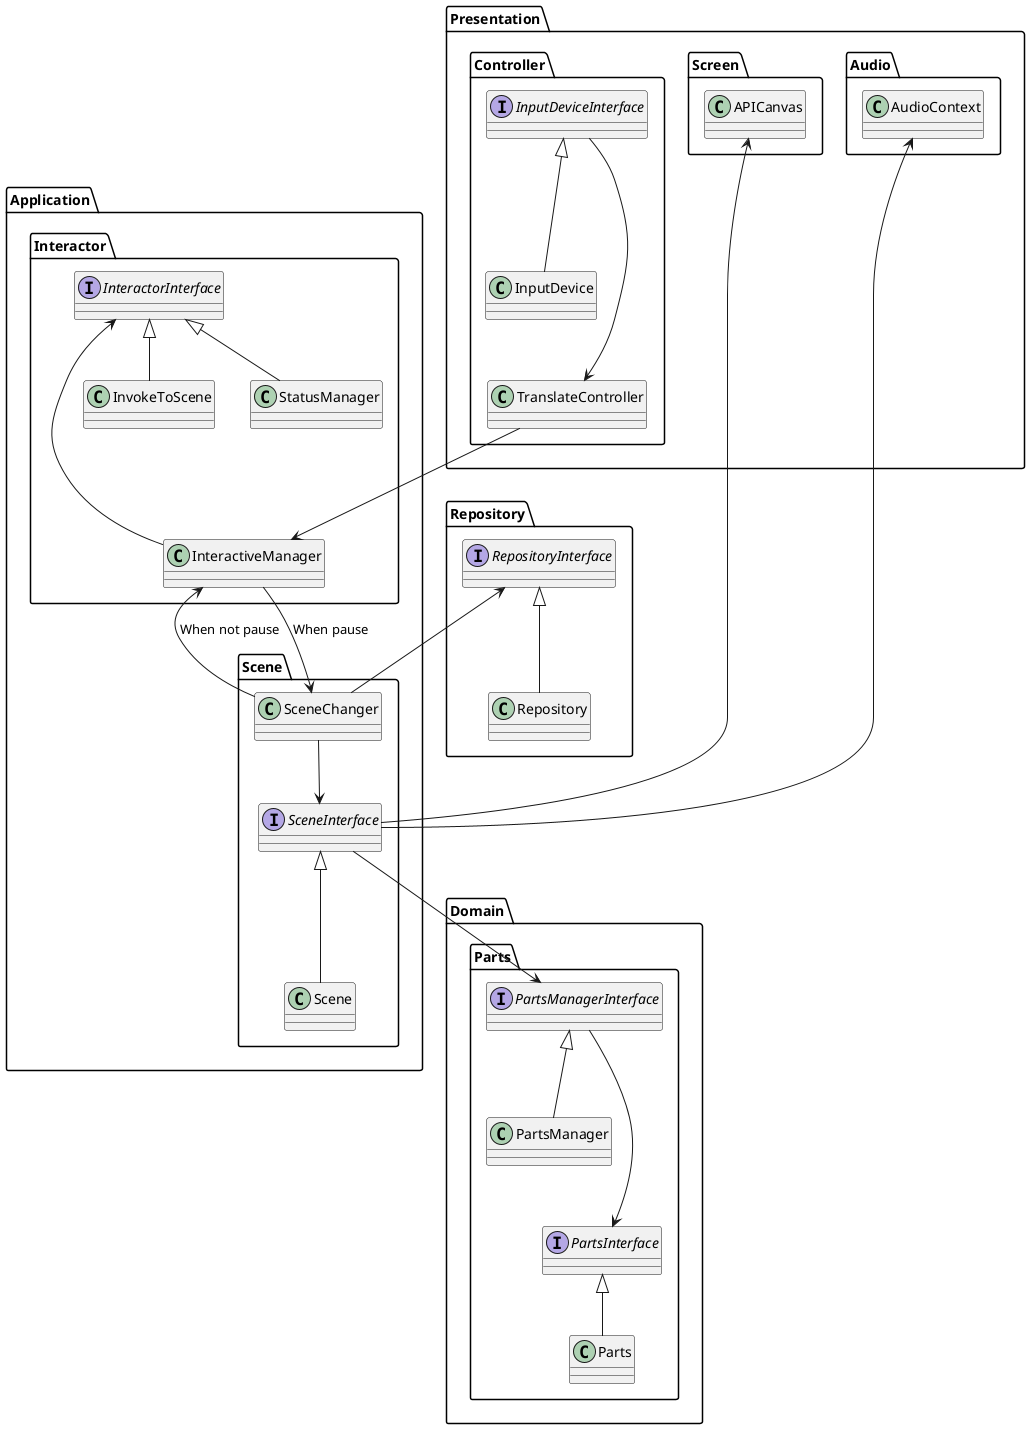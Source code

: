 @startuml

namespace Application {
  namespace Scene {
    class SceneChanger{}
    interface SceneInterface {}

    SceneChanger --> SceneInterface
    SceneInterface <|-- Scene
    class Scene{}
  }

  namespace Interactor {
    class InteractiveManager {}
    interface InteractorInterface {}
    InteractorInterface <--- InteractiveManager
    InteractorInterface <|-- InvokeToScene
    InteractorInterface <|-- StatusManager
  }
}

namespace Domain {
  namespace Parts {
    Interface PartsManagerInterface
    class PartsManager
    Interface PartsInterface
    class Parts
    PartsManagerInterface <|-- PartsManager
    PartsManagerInterface ---> PartsInterface
    PartsInterface <|-- Parts 
  }
}

namespace Presentation {
  namespace Screen {
    class APICanvas{}
  }
  namespace Audio {
    class AudioContext{}
  }
  namespace Controller {
    interface InputDeviceInterface{}
    InputDeviceInterface <|-- InputDevice

    class TranslateController{}
    InputDeviceInterface ---> TranslateController
  }
}


namespace Repository {
  class Repository {}
  interface RepositoryInterface {}
  RepositoryInterface <|-- Repository
}

Presentation.Controller.TranslateController --> Application.Interactor.InteractiveManager

Application.Scene.SceneInterface --> Domain.Parts.PartsManagerInterface
Application.Interactor.InteractiveManager <-- Application.Scene.SceneChanger : When not pause
Application.Interactor.InteractiveManager --> Application.Scene.SceneChanger : When pause
Presentation.Screen.APICanvas <-- Application.Scene.SceneInterface
Presentation.Audio.AudioContext <-- Application.Scene.SceneInterface

Repository.RepositoryInterface <-- Application.Scene.SceneChanger

@enduml